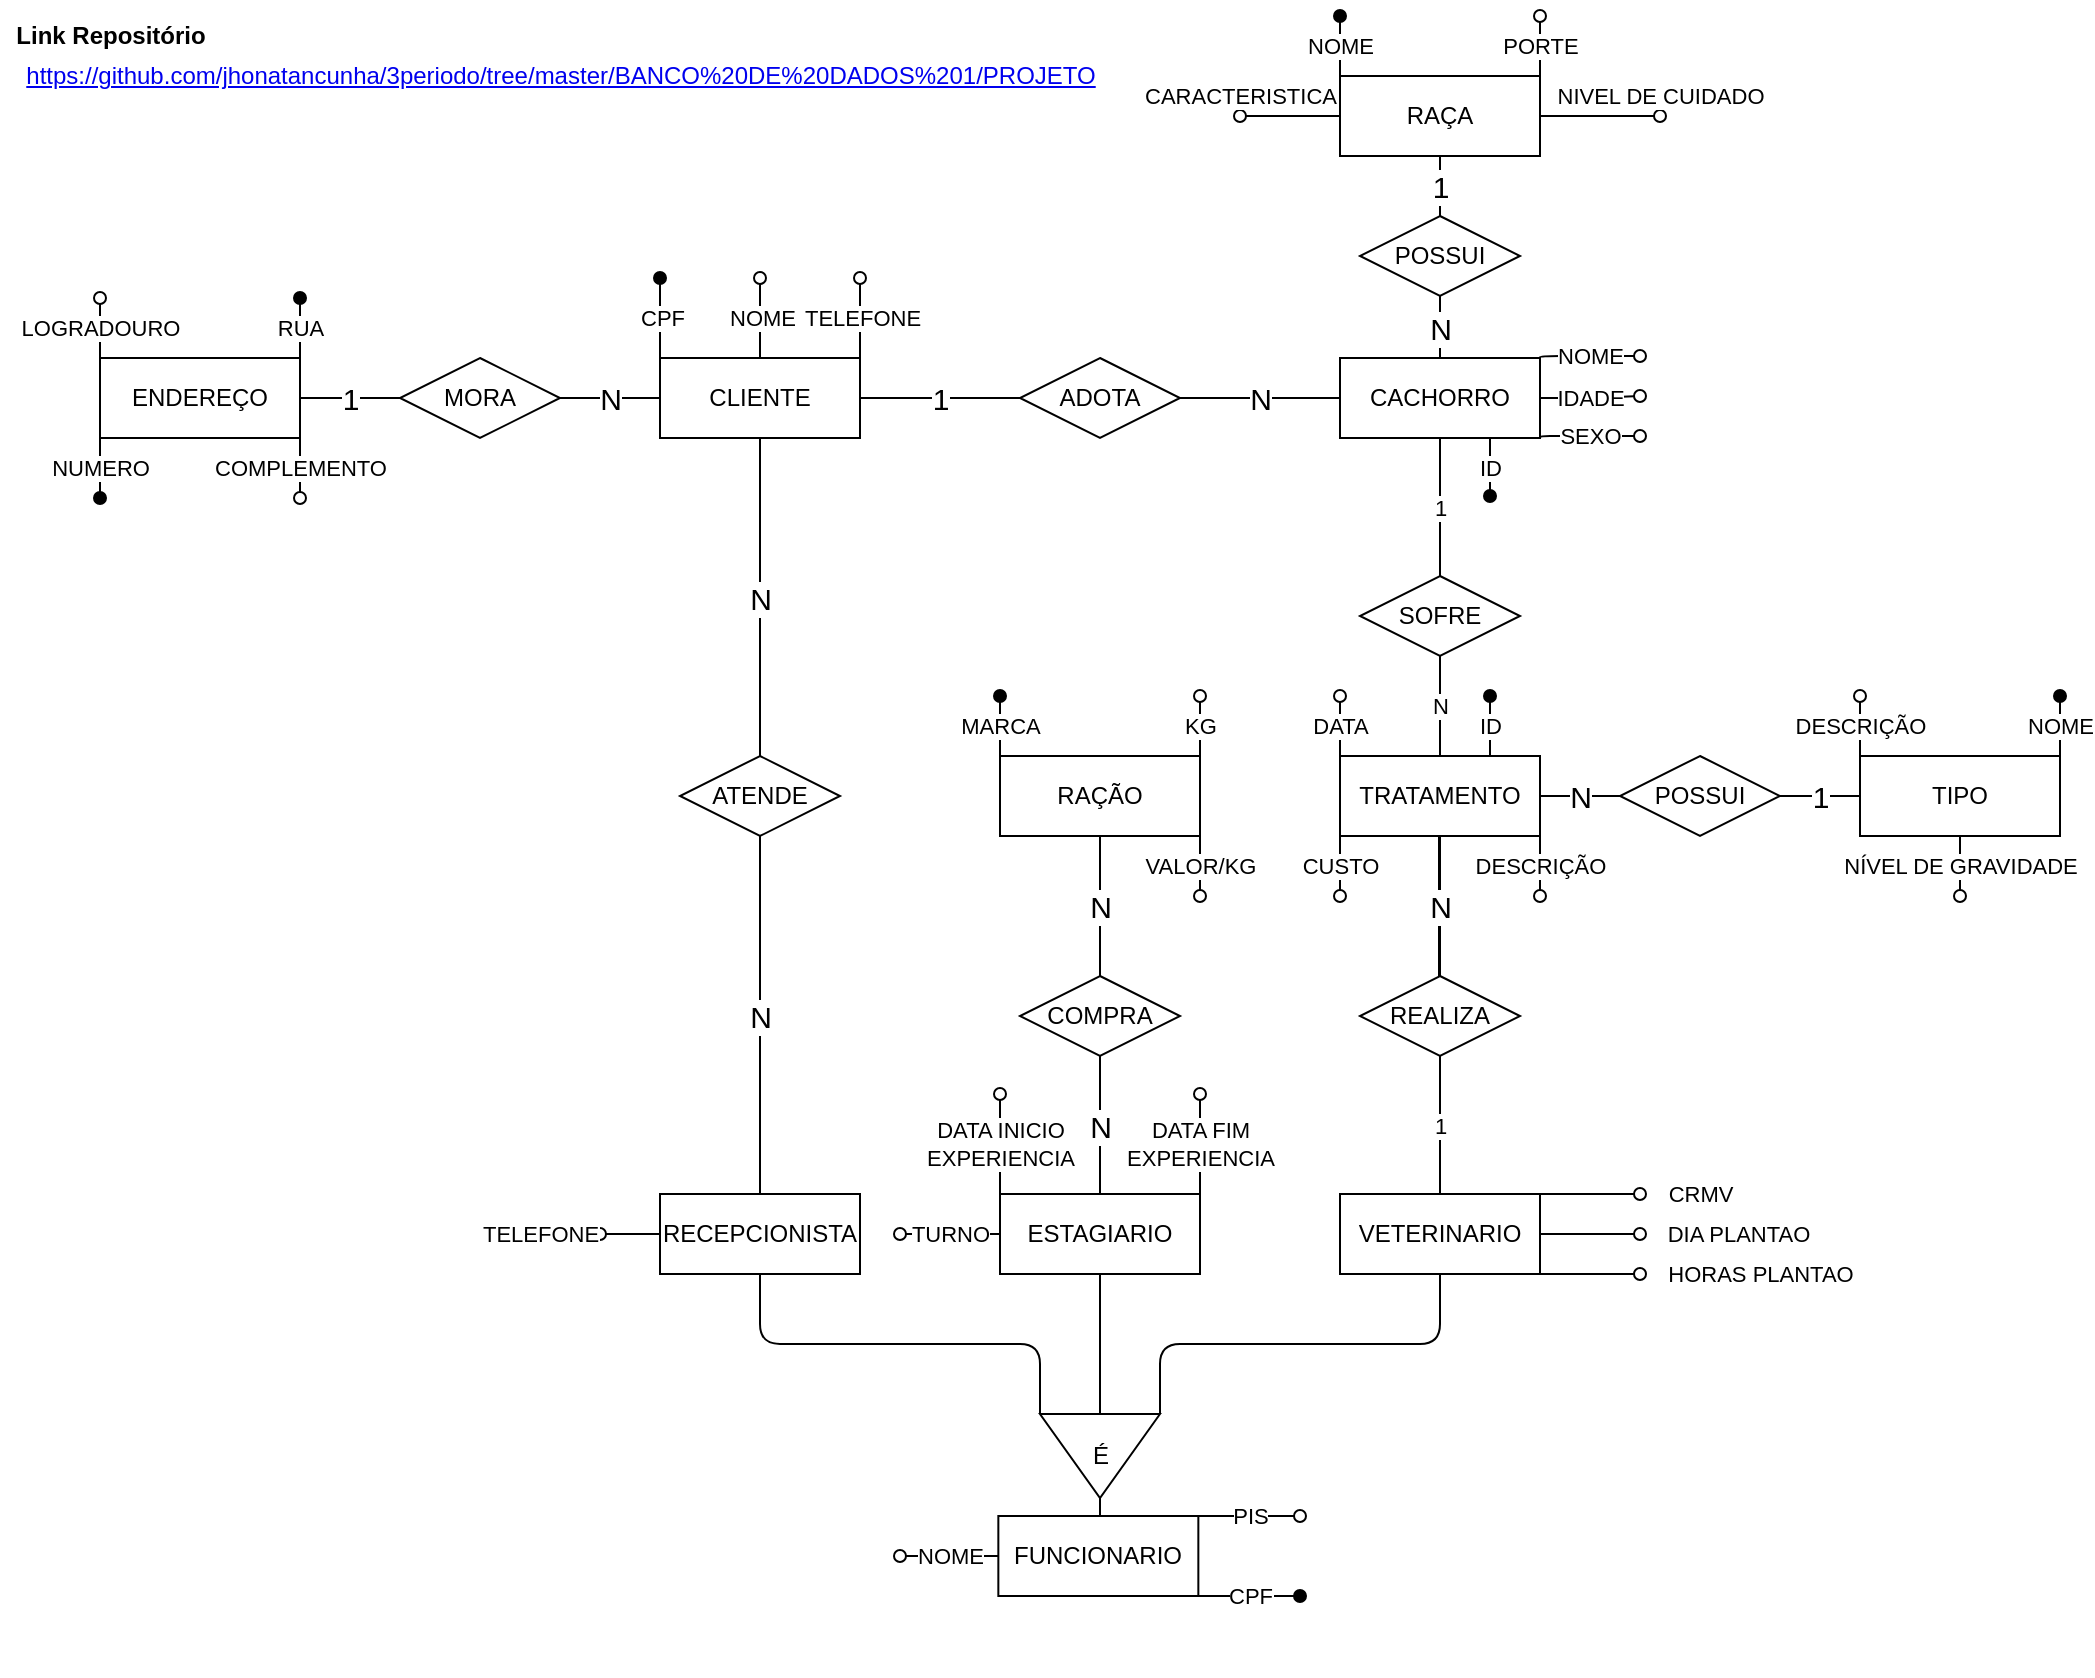 <mxfile version="14.4.3" type="device"><diagram id="XedlNGm-TynJcrJwftUU" name="Página-1"><mxGraphModel dx="1106" dy="991" grid="1" gridSize="10" guides="1" tooltips="1" connect="1" arrows="1" fold="1" page="1" pageScale="1" pageWidth="1169" pageHeight="827" math="0" shadow="0"><root><mxCell id="0"/><mxCell id="1" parent="0"/><mxCell id="xJMYAYX4URUipwAEhedn-18" value="" style="edgeStyle=orthogonalEdgeStyle;orthogonalLoop=1;jettySize=auto;html=1;endArrow=none;endFill=0;" parent="1" source="xJMYAYX4URUipwAEhedn-1" target="xJMYAYX4URUipwAEhedn-14" edge="1"><mxGeometry relative="1" as="geometry"/></mxCell><mxCell id="FJ8FyLJCxzzB5OLbuEVN-20" value="NOME" style="edgeStyle=orthogonalEdgeStyle;orthogonalLoop=1;jettySize=auto;html=1;exitX=1;exitY=0;exitDx=0;exitDy=0;endArrow=oval;endFill=0;" parent="1" source="xJMYAYX4URUipwAEhedn-1" edge="1"><mxGeometry relative="1" as="geometry"><mxPoint x="840" y="180" as="targetPoint"/><Array as="points"><mxPoint x="810" y="180"/><mxPoint x="810" y="180"/></Array></mxGeometry></mxCell><mxCell id="FJ8FyLJCxzzB5OLbuEVN-23" value="IDADE" style="edgeStyle=orthogonalEdgeStyle;orthogonalLoop=1;jettySize=auto;html=1;exitX=1;exitY=0.5;exitDx=0;exitDy=0;endArrow=oval;endFill=0;" parent="1" source="xJMYAYX4URUipwAEhedn-1" edge="1"><mxGeometry relative="1" as="geometry"><mxPoint x="840" y="200" as="targetPoint"/></mxGeometry></mxCell><mxCell id="FJ8FyLJCxzzB5OLbuEVN-24" value="SEXO" style="edgeStyle=orthogonalEdgeStyle;orthogonalLoop=1;jettySize=auto;html=1;exitX=1;exitY=1;exitDx=0;exitDy=0;endArrow=oval;endFill=0;" parent="1" source="xJMYAYX4URUipwAEhedn-1" edge="1"><mxGeometry relative="1" as="geometry"><mxPoint x="840" y="220" as="targetPoint"/><Array as="points"><mxPoint x="800" y="220"/><mxPoint x="800" y="220"/></Array></mxGeometry></mxCell><mxCell id="FJ8FyLJCxzzB5OLbuEVN-27" value="ID" style="edgeStyle=orthogonalEdgeStyle;orthogonalLoop=1;jettySize=auto;html=1;exitX=0.75;exitY=1;exitDx=0;exitDy=0;endArrow=oval;endFill=1;" parent="1" source="xJMYAYX4URUipwAEhedn-1" edge="1"><mxGeometry relative="1" as="geometry"><mxPoint x="765" y="250" as="targetPoint"/></mxGeometry></mxCell><mxCell id="xJMYAYX4URUipwAEhedn-1" value="CACHORRO" style="whiteSpace=wrap;html=1;align=center;" parent="1" vertex="1"><mxGeometry x="690" y="181" width="100" height="40" as="geometry"/></mxCell><mxCell id="FJ8FyLJCxzzB5OLbuEVN-21" value="NOME" style="edgeStyle=orthogonalEdgeStyle;orthogonalLoop=1;jettySize=auto;html=1;exitX=0;exitY=0;exitDx=0;exitDy=0;endArrow=oval;endFill=1;" parent="1" source="xJMYAYX4URUipwAEhedn-2" edge="1"><mxGeometry relative="1" as="geometry"><mxPoint x="690" y="10" as="targetPoint"/></mxGeometry></mxCell><mxCell id="FJ8FyLJCxzzB5OLbuEVN-22" value="PORTE" style="edgeStyle=orthogonalEdgeStyle;orthogonalLoop=1;jettySize=auto;html=1;exitX=1;exitY=0;exitDx=0;exitDy=0;endArrow=oval;endFill=0;" parent="1" source="xJMYAYX4URUipwAEhedn-2" edge="1"><mxGeometry relative="1" as="geometry"><mxPoint x="790" y="10" as="targetPoint"/></mxGeometry></mxCell><mxCell id="q4h8IBON4PKdlbSrn7El-2" value="NIVEL DE CUIDADO" style="edgeStyle=orthogonalEdgeStyle;orthogonalLoop=1;jettySize=auto;html=1;exitX=1;exitY=0.5;exitDx=0;exitDy=0;endArrow=oval;endFill=0;" parent="1" source="xJMYAYX4URUipwAEhedn-2" edge="1"><mxGeometry x="1" y="10" relative="1" as="geometry"><mxPoint x="850" y="60" as="targetPoint"/><mxPoint as="offset"/></mxGeometry></mxCell><mxCell id="q4h8IBON4PKdlbSrn7El-3" value="CARACTERISTICA" style="edgeStyle=orthogonalEdgeStyle;orthogonalLoop=1;jettySize=auto;html=1;exitX=0;exitY=0.5;exitDx=0;exitDy=0;endArrow=oval;endFill=0;" parent="1" source="xJMYAYX4URUipwAEhedn-2" edge="1"><mxGeometry x="1" y="-10" relative="1" as="geometry"><mxPoint x="640" y="60" as="targetPoint"/><mxPoint as="offset"/></mxGeometry></mxCell><mxCell id="xJMYAYX4URUipwAEhedn-2" value="RAÇA" style="whiteSpace=wrap;html=1;align=center;" parent="1" vertex="1"><mxGeometry x="690" y="40" width="100" height="40" as="geometry"/></mxCell><mxCell id="FJ8FyLJCxzzB5OLbuEVN-13" value="CRMV" style="edgeStyle=orthogonalEdgeStyle;orthogonalLoop=1;jettySize=auto;html=1;exitX=1;exitY=0;exitDx=0;exitDy=0;endArrow=oval;endFill=0;" parent="1" source="xJMYAYX4URUipwAEhedn-5" edge="1"><mxGeometry x="1" y="30" relative="1" as="geometry"><mxPoint x="840" y="599" as="targetPoint"/><Array as="points"><mxPoint x="810" y="599"/><mxPoint x="810" y="599"/></Array><mxPoint x="30" y="30" as="offset"/></mxGeometry></mxCell><mxCell id="5Rn8ZBF-tjlBRXu6AQv--5" value="DIA PLANTAO" style="edgeStyle=orthogonalEdgeStyle;orthogonalLoop=1;jettySize=auto;html=1;exitX=1;exitY=0.5;exitDx=0;exitDy=0;endArrow=oval;endFill=0;" parent="1" source="xJMYAYX4URUipwAEhedn-5" edge="1"><mxGeometry x="1" y="50" relative="1" as="geometry"><mxPoint x="840" y="619" as="targetPoint"/><mxPoint x="50" y="50" as="offset"/></mxGeometry></mxCell><mxCell id="5Rn8ZBF-tjlBRXu6AQv--6" value="HORAS PLANTAO" style="edgeStyle=orthogonalEdgeStyle;orthogonalLoop=1;jettySize=auto;html=1;exitX=1;exitY=1;exitDx=0;exitDy=0;endArrow=oval;endFill=0;" parent="1" source="xJMYAYX4URUipwAEhedn-5" edge="1"><mxGeometry x="1" y="60" relative="1" as="geometry"><mxPoint x="840" y="639" as="targetPoint"/><Array as="points"><mxPoint x="810" y="639"/><mxPoint x="810" y="639"/></Array><mxPoint x="60" y="60" as="offset"/></mxGeometry></mxCell><mxCell id="xJMYAYX4URUipwAEhedn-5" value="VETERINARIO" style="whiteSpace=wrap;html=1;align=center;" parent="1" vertex="1"><mxGeometry x="690" y="599" width="100" height="40" as="geometry"/></mxCell><mxCell id="EOhZsqawTNz5AvJtSIfE-19" style="edgeStyle=orthogonalEdgeStyle;orthogonalLoop=1;jettySize=auto;html=1;exitX=0.5;exitY=1;exitDx=0;exitDy=0;entryX=1;entryY=1;entryDx=0;entryDy=0;entryPerimeter=0;endArrow=none;endFill=0;" parent="1" source="xJMYAYX4URUipwAEhedn-6" target="xJMYAYX4URUipwAEhedn-23" edge="1"><mxGeometry relative="1" as="geometry"/></mxCell><mxCell id="5Rn8ZBF-tjlBRXu6AQv--3" value="TELEFONE" style="edgeStyle=orthogonalEdgeStyle;orthogonalLoop=1;jettySize=auto;html=1;exitX=0;exitY=0.5;exitDx=0;exitDy=0;endArrow=oval;endFill=0;" parent="1" source="xJMYAYX4URUipwAEhedn-6" edge="1"><mxGeometry x="1" y="30" relative="1" as="geometry"><mxPoint x="320" y="619" as="targetPoint"/><mxPoint x="-30" y="-30" as="offset"/></mxGeometry></mxCell><mxCell id="xJMYAYX4URUipwAEhedn-6" value="RECEPCIONISTA" style="whiteSpace=wrap;html=1;align=center;" parent="1" vertex="1"><mxGeometry x="350" y="599" width="100" height="40" as="geometry"/></mxCell><mxCell id="FJ8FyLJCxzzB5OLbuEVN-25" value="DATA INICIO&lt;br&gt;EXPERIENCIA" style="edgeStyle=orthogonalEdgeStyle;orthogonalLoop=1;jettySize=auto;html=1;exitX=0;exitY=0;exitDx=0;exitDy=0;endArrow=oval;endFill=0;" parent="1" source="xJMYAYX4URUipwAEhedn-8" edge="1"><mxGeometry relative="1" as="geometry"><mxPoint x="520" y="549" as="targetPoint"/></mxGeometry></mxCell><mxCell id="FJ8FyLJCxzzB5OLbuEVN-26" value="DATA FIM&lt;br&gt;EXPERIENCIA" style="edgeStyle=orthogonalEdgeStyle;orthogonalLoop=1;jettySize=auto;html=1;exitX=1;exitY=0;exitDx=0;exitDy=0;endArrow=oval;endFill=0;" parent="1" source="xJMYAYX4URUipwAEhedn-8" edge="1"><mxGeometry relative="1" as="geometry"><mxPoint x="620" y="549" as="targetPoint"/></mxGeometry></mxCell><mxCell id="5Rn8ZBF-tjlBRXu6AQv--4" value="TURNO" style="edgeStyle=orthogonalEdgeStyle;orthogonalLoop=1;jettySize=auto;html=1;exitX=0;exitY=0.5;exitDx=0;exitDy=0;endArrow=oval;endFill=0;" parent="1" source="xJMYAYX4URUipwAEhedn-8" edge="1"><mxGeometry relative="1" as="geometry"><mxPoint x="470" y="619" as="targetPoint"/></mxGeometry></mxCell><mxCell id="xJMYAYX4URUipwAEhedn-8" value="ESTAGIARIO" style="whiteSpace=wrap;html=1;align=center;" parent="1" vertex="1"><mxGeometry x="520" y="599" width="100" height="40" as="geometry"/></mxCell><mxCell id="xJMYAYX4URUipwAEhedn-22" value="N" style="edgeStyle=orthogonalEdgeStyle;orthogonalLoop=1;jettySize=auto;html=1;endArrow=none;endFill=0;fontSize=15;" parent="1" source="xJMYAYX4URUipwAEhedn-9" target="xJMYAYX4URUipwAEhedn-19" edge="1"><mxGeometry relative="1" as="geometry"/></mxCell><mxCell id="xJMYAYX4URUipwAEhedn-21" value="1" style="edgeStyle=orthogonalEdgeStyle;orthogonalLoop=1;jettySize=auto;html=1;endArrow=none;endFill=0;fontSize=15;" parent="1" source="xJMYAYX4URUipwAEhedn-10" target="xJMYAYX4URUipwAEhedn-19" edge="1"><mxGeometry relative="1" as="geometry"/></mxCell><mxCell id="FJ8FyLJCxzzB5OLbuEVN-17" value="MARCA" style="edgeStyle=orthogonalEdgeStyle;orthogonalLoop=1;jettySize=auto;html=1;exitX=0;exitY=0;exitDx=0;exitDy=0;endArrow=oval;endFill=1;" parent="1" source="xJMYAYX4URUipwAEhedn-13" edge="1"><mxGeometry relative="1" as="geometry"><mxPoint x="520" y="350" as="targetPoint"/></mxGeometry></mxCell><mxCell id="FJ8FyLJCxzzB5OLbuEVN-18" value="KG" style="edgeStyle=orthogonalEdgeStyle;orthogonalLoop=1;jettySize=auto;html=1;exitX=1;exitY=0;exitDx=0;exitDy=0;endArrow=oval;endFill=0;" parent="1" source="xJMYAYX4URUipwAEhedn-13" edge="1"><mxGeometry relative="1" as="geometry"><mxPoint x="620" y="350" as="targetPoint"/></mxGeometry></mxCell><mxCell id="FJ8FyLJCxzzB5OLbuEVN-19" value="VALOR/KG" style="edgeStyle=orthogonalEdgeStyle;orthogonalLoop=1;jettySize=auto;html=1;exitX=1;exitY=1;exitDx=0;exitDy=0;endArrow=oval;endFill=0;" parent="1" source="xJMYAYX4URUipwAEhedn-13" edge="1"><mxGeometry relative="1" as="geometry"><mxPoint x="620" y="450" as="targetPoint"/></mxGeometry></mxCell><mxCell id="xJMYAYX4URUipwAEhedn-13" value="RAÇÃO" style="whiteSpace=wrap;html=1;align=center;" parent="1" vertex="1"><mxGeometry x="520" y="380" width="100" height="40" as="geometry"/></mxCell><mxCell id="xJMYAYX4URUipwAEhedn-15" value="1" style="edgeStyle=orthogonalEdgeStyle;orthogonalLoop=1;jettySize=auto;html=1;endArrow=none;endFill=0;fontSize=15;" parent="1" source="xJMYAYX4URUipwAEhedn-14" target="xJMYAYX4URUipwAEhedn-2" edge="1"><mxGeometry relative="1" as="geometry"/></mxCell><mxCell id="xJMYAYX4URUipwAEhedn-16" value="N" style="edgeStyle=orthogonalEdgeStyle;orthogonalLoop=1;jettySize=auto;html=1;endArrow=none;endFill=0;fontSize=15;" parent="1" source="xJMYAYX4URUipwAEhedn-14" target="xJMYAYX4URUipwAEhedn-1" edge="1"><mxGeometry relative="1" as="geometry"/></mxCell><mxCell id="xJMYAYX4URUipwAEhedn-14" value="POSSUI" style="shape=rhombus;perimeter=rhombusPerimeter;whiteSpace=wrap;html=1;align=center;" parent="1" vertex="1"><mxGeometry x="700" y="110" width="80" height="40" as="geometry"/></mxCell><mxCell id="xJMYAYX4URUipwAEhedn-19" value="MORA" style="shape=rhombus;perimeter=rhombusPerimeter;whiteSpace=wrap;html=1;align=center;" parent="1" vertex="1"><mxGeometry x="220" y="181" width="80" height="40" as="geometry"/></mxCell><mxCell id="xJMYAYX4URUipwAEhedn-24" value="" style="edgeStyle=orthogonalEdgeStyle;orthogonalLoop=1;jettySize=auto;html=1;endArrow=none;endFill=0;" parent="1" source="xJMYAYX4URUipwAEhedn-23" target="xJMYAYX4URUipwAEhedn-3" edge="1"><mxGeometry relative="1" as="geometry"/></mxCell><mxCell id="xJMYAYX4URUipwAEhedn-25" style="edgeStyle=orthogonalEdgeStyle;orthogonalLoop=1;jettySize=auto;html=1;exitX=0;exitY=1;exitDx=0;exitDy=0;exitPerimeter=0;entryX=0.5;entryY=1;entryDx=0;entryDy=0;endArrow=none;endFill=0;" parent="1" source="xJMYAYX4URUipwAEhedn-23" target="xJMYAYX4URUipwAEhedn-5" edge="1"><mxGeometry relative="1" as="geometry"/></mxCell><mxCell id="xJMYAYX4URUipwAEhedn-30" value="" style="group;" parent="1" vertex="1" connectable="0"><mxGeometry x="540" y="709" width="60" height="42" as="geometry"/></mxCell><mxCell id="xJMYAYX4URUipwAEhedn-23" value="" style="verticalLabelPosition=bottom;verticalAlign=top;html=1;shape=mxgraph.basic.acute_triangle;dx=0.5;rotation=-180;" parent="xJMYAYX4URUipwAEhedn-30" vertex="1"><mxGeometry width="60" height="42" as="geometry"/></mxCell><mxCell id="xJMYAYX4URUipwAEhedn-29" value="É" style="text;html=1;align=center;verticalAlign=middle;resizable=0;points=[];autosize=1;" parent="xJMYAYX4URUipwAEhedn-30" vertex="1"><mxGeometry x="20" y="11" width="20" height="20" as="geometry"/></mxCell><mxCell id="EOhZsqawTNz5AvJtSIfE-21" value="N" style="edgeStyle=orthogonalEdgeStyle;orthogonalLoop=1;jettySize=auto;html=1;endArrow=none;endFill=0;fontSize=15;" parent="1" source="xJMYAYX4URUipwAEhedn-38" target="xJMYAYX4URUipwAEhedn-8" edge="1"><mxGeometry relative="1" as="geometry"/></mxCell><mxCell id="EOhZsqawTNz5AvJtSIfE-22" value="N" style="edgeStyle=orthogonalEdgeStyle;orthogonalLoop=1;jettySize=auto;html=1;endArrow=none;endFill=0;fontSize=15;" parent="1" source="xJMYAYX4URUipwAEhedn-38" target="xJMYAYX4URUipwAEhedn-13" edge="1"><mxGeometry relative="1" as="geometry"/></mxCell><mxCell id="xJMYAYX4URUipwAEhedn-38" value="COMPRA" style="shape=rhombus;perimeter=rhombusPerimeter;whiteSpace=wrap;html=1;align=center;" parent="1" vertex="1"><mxGeometry x="530" y="490" width="80" height="40" as="geometry"/></mxCell><mxCell id="EOhZsqawTNz5AvJtSIfE-10" value="1" style="edgeStyle=orthogonalEdgeStyle;orthogonalLoop=1;jettySize=auto;html=1;endArrow=none;endFill=0;fontSize=15;" parent="1" source="EOhZsqawTNz5AvJtSIfE-8" target="xJMYAYX4URUipwAEhedn-9" edge="1"><mxGeometry relative="1" as="geometry"/></mxCell><mxCell id="QJ902iO74DPR57PnEqc3-2" value="N" style="edgeStyle=orthogonalEdgeStyle;rounded=0;orthogonalLoop=1;jettySize=auto;html=1;exitX=1;exitY=0.5;exitDx=0;exitDy=0;entryX=0;entryY=0.5;entryDx=0;entryDy=0;endArrow=none;endFill=0;fontSize=15;" parent="1" source="EOhZsqawTNz5AvJtSIfE-8" target="xJMYAYX4URUipwAEhedn-1" edge="1"><mxGeometry relative="1" as="geometry"/></mxCell><mxCell id="EOhZsqawTNz5AvJtSIfE-8" value="ADOTA" style="shape=rhombus;perimeter=rhombusPerimeter;whiteSpace=wrap;html=1;align=center;" parent="1" vertex="1"><mxGeometry x="530" y="181" width="80" height="40" as="geometry"/></mxCell><mxCell id="EOhZsqawTNz5AvJtSIfE-17" value="N" style="edgeStyle=orthogonalEdgeStyle;orthogonalLoop=1;jettySize=auto;html=1;endArrow=none;endFill=0;fontSize=15;" parent="1" source="EOhZsqawTNz5AvJtSIfE-16" target="xJMYAYX4URUipwAEhedn-9" edge="1"><mxGeometry relative="1" as="geometry"/></mxCell><mxCell id="FJ8FyLJCxzzB5OLbuEVN-14" value="N" style="edgeStyle=orthogonalEdgeStyle;orthogonalLoop=1;jettySize=auto;html=1;entryX=0.5;entryY=0;entryDx=0;entryDy=0;endArrow=none;endFill=0;fontSize=15;" parent="1" source="EOhZsqawTNz5AvJtSIfE-16" target="xJMYAYX4URUipwAEhedn-6" edge="1"><mxGeometry relative="1" as="geometry"/></mxCell><mxCell id="EOhZsqawTNz5AvJtSIfE-16" value="ATENDE" style="shape=rhombus;perimeter=rhombusPerimeter;whiteSpace=wrap;html=1;align=center;" parent="1" vertex="1"><mxGeometry x="360" y="380" width="80" height="40" as="geometry"/></mxCell><mxCell id="EOhZsqawTNz5AvJtSIfE-20" style="edgeStyle=orthogonalEdgeStyle;orthogonalLoop=1;jettySize=auto;html=1;exitX=0.5;exitY=1;exitDx=0;exitDy=0;exitPerimeter=0;entryX=0.5;entryY=1;entryDx=0;entryDy=0;endArrow=none;endFill=0;" parent="1" source="xJMYAYX4URUipwAEhedn-23" target="xJMYAYX4URUipwAEhedn-8" edge="1"><mxGeometry relative="1" as="geometry"/></mxCell><mxCell id="EOhZsqawTNz5AvJtSIfE-34" value="N" style="edgeStyle=orthogonalEdgeStyle;orthogonalLoop=1;jettySize=auto;html=1;exitX=0.5;exitY=0;exitDx=0;exitDy=0;entryX=0.5;entryY=1;entryDx=0;entryDy=0;endArrow=none;endFill=0;" parent="1" source="EOhZsqawTNz5AvJtSIfE-27" target="EOhZsqawTNz5AvJtSIfE-30" edge="1"><mxGeometry relative="1" as="geometry"/></mxCell><mxCell id="w13aomsYj2kEFcXb-ovq-7" value="DATA" style="edgeStyle=orthogonalEdgeStyle;orthogonalLoop=1;jettySize=auto;html=1;exitX=0;exitY=0;exitDx=0;exitDy=0;endArrow=oval;endFill=0;" parent="1" source="EOhZsqawTNz5AvJtSIfE-27" edge="1"><mxGeometry relative="1" as="geometry"><mxPoint x="690" y="350" as="targetPoint"/></mxGeometry></mxCell><mxCell id="q4h8IBON4PKdlbSrn7El-5" value="CUSTO" style="edgeStyle=orthogonalEdgeStyle;orthogonalLoop=1;jettySize=auto;html=1;exitX=0;exitY=1;exitDx=0;exitDy=0;endArrow=oval;endFill=0;" parent="1" source="EOhZsqawTNz5AvJtSIfE-27" edge="1"><mxGeometry relative="1" as="geometry"><mxPoint x="690" y="450" as="targetPoint"/></mxGeometry></mxCell><mxCell id="5Rn8ZBF-tjlBRXu6AQv--8" value="N" style="edgeStyle=orthogonalEdgeStyle;orthogonalLoop=1;jettySize=auto;html=1;endArrow=none;endFill=0;fontSize=15;" parent="1" source="EOhZsqawTNz5AvJtSIfE-27" target="5Rn8ZBF-tjlBRXu6AQv--7" edge="1"><mxGeometry relative="1" as="geometry"/></mxCell><mxCell id="5Rn8ZBF-tjlBRXu6AQv--18" value="DESCRIÇÃO" style="edgeStyle=orthogonalEdgeStyle;orthogonalLoop=1;jettySize=auto;html=1;exitX=1;exitY=1;exitDx=0;exitDy=0;endArrow=oval;endFill=0;" parent="1" source="EOhZsqawTNz5AvJtSIfE-27" edge="1"><mxGeometry relative="1" as="geometry"><mxPoint x="790" y="450" as="targetPoint"/></mxGeometry></mxCell><mxCell id="07YF330eBQCuUzr6lQkR-1" value="ID" style="edgeStyle=orthogonalEdgeStyle;rounded=0;orthogonalLoop=1;jettySize=auto;html=1;exitX=0.75;exitY=0;exitDx=0;exitDy=0;endArrow=oval;endFill=1;" parent="1" source="EOhZsqawTNz5AvJtSIfE-27" edge="1"><mxGeometry relative="1" as="geometry"><mxPoint x="765" y="350" as="targetPoint"/></mxGeometry></mxCell><mxCell id="EOhZsqawTNz5AvJtSIfE-27" value="TRATAMENTO" style="whiteSpace=wrap;html=1;align=center;" parent="1" vertex="1"><mxGeometry x="690" y="380" width="100" height="40" as="geometry"/></mxCell><mxCell id="EOhZsqawTNz5AvJtSIfE-35" value="1" style="edgeStyle=orthogonalEdgeStyle;orthogonalLoop=1;jettySize=auto;html=1;exitX=0.5;exitY=0;exitDx=0;exitDy=0;entryX=0.5;entryY=1;entryDx=0;entryDy=0;endArrow=none;endFill=0;" parent="1" source="EOhZsqawTNz5AvJtSIfE-30" target="xJMYAYX4URUipwAEhedn-1" edge="1"><mxGeometry relative="1" as="geometry"/></mxCell><mxCell id="EOhZsqawTNz5AvJtSIfE-30" value="SOFRE" style="shape=rhombus;perimeter=rhombusPerimeter;whiteSpace=wrap;html=1;align=center;" parent="1" vertex="1"><mxGeometry x="700" y="290" width="80" height="40" as="geometry"/></mxCell><mxCell id="EOhZsqawTNz5AvJtSIfE-32" value="N" style="edgeStyle=orthogonalEdgeStyle;orthogonalLoop=1;jettySize=auto;html=1;exitX=0.5;exitY=0;exitDx=0;exitDy=0;entryX=0.5;entryY=1;entryDx=0;entryDy=0;endArrow=none;endFill=0;" parent="1" source="EOhZsqawTNz5AvJtSIfE-31" target="EOhZsqawTNz5AvJtSIfE-27" edge="1"><mxGeometry relative="1" as="geometry"/></mxCell><mxCell id="EOhZsqawTNz5AvJtSIfE-33" value="1" style="edgeStyle=orthogonalEdgeStyle;orthogonalLoop=1;jettySize=auto;html=1;exitX=0.5;exitY=1;exitDx=0;exitDy=0;endArrow=none;endFill=0;" parent="1" source="EOhZsqawTNz5AvJtSIfE-31" target="xJMYAYX4URUipwAEhedn-5" edge="1"><mxGeometry relative="1" as="geometry"/></mxCell><mxCell id="EOhZsqawTNz5AvJtSIfE-31" value="REALIZA" style="shape=rhombus;perimeter=rhombusPerimeter;whiteSpace=wrap;html=1;align=center;" parent="1" vertex="1"><mxGeometry x="700" y="490" width="80" height="40" as="geometry"/></mxCell><mxCell id="FJ8FyLJCxzzB5OLbuEVN-6" value="" style="group;" parent="1" vertex="1" connectable="0"><mxGeometry x="70" y="151" width="100" height="100" as="geometry"/></mxCell><mxCell id="FJ8FyLJCxzzB5OLbuEVN-1" value="LOGRADOURO" style="edgeStyle=orthogonalEdgeStyle;orthogonalLoop=1;jettySize=auto;html=1;exitX=0;exitY=0;exitDx=0;exitDy=0;endArrow=oval;endFill=0;" parent="FJ8FyLJCxzzB5OLbuEVN-6" source="xJMYAYX4URUipwAEhedn-10" edge="1"><mxGeometry relative="1" as="geometry"><mxPoint as="targetPoint"/></mxGeometry></mxCell><mxCell id="FJ8FyLJCxzzB5OLbuEVN-2" value="RUA" style="edgeStyle=orthogonalEdgeStyle;orthogonalLoop=1;jettySize=auto;html=1;exitX=1;exitY=0;exitDx=0;exitDy=0;endArrow=oval;endFill=1;" parent="FJ8FyLJCxzzB5OLbuEVN-6" source="xJMYAYX4URUipwAEhedn-10" edge="1"><mxGeometry relative="1" as="geometry"><mxPoint x="100" as="targetPoint"/></mxGeometry></mxCell><mxCell id="FJ8FyLJCxzzB5OLbuEVN-3" value="NUMERO" style="edgeStyle=orthogonalEdgeStyle;orthogonalLoop=1;jettySize=auto;html=1;exitX=0;exitY=1;exitDx=0;exitDy=0;endArrow=oval;endFill=1;" parent="FJ8FyLJCxzzB5OLbuEVN-6" source="xJMYAYX4URUipwAEhedn-10" edge="1"><mxGeometry relative="1" as="geometry"><mxPoint y="100" as="targetPoint"/></mxGeometry></mxCell><mxCell id="FJ8FyLJCxzzB5OLbuEVN-4" value="COMPLEMENTO" style="edgeStyle=orthogonalEdgeStyle;orthogonalLoop=1;jettySize=auto;html=1;exitX=1;exitY=1;exitDx=0;exitDy=0;endArrow=oval;endFill=0;" parent="FJ8FyLJCxzzB5OLbuEVN-6" source="xJMYAYX4URUipwAEhedn-10" edge="1"><mxGeometry relative="1" as="geometry"><mxPoint x="100" y="100" as="targetPoint"/></mxGeometry></mxCell><mxCell id="xJMYAYX4URUipwAEhedn-10" value="ENDEREÇO" style="whiteSpace=wrap;html=1;align=center;" parent="FJ8FyLJCxzzB5OLbuEVN-6" vertex="1"><mxGeometry y="30" width="100" height="40" as="geometry"/></mxCell><mxCell id="FJ8FyLJCxzzB5OLbuEVN-15" value="" style="group;" parent="1" vertex="1" connectable="0"><mxGeometry x="350" y="141" width="100" height="80" as="geometry"/></mxCell><mxCell id="FJ8FyLJCxzzB5OLbuEVN-7" value="CPF" style="edgeStyle=orthogonalEdgeStyle;orthogonalLoop=1;jettySize=auto;html=1;exitX=0;exitY=0;exitDx=0;exitDy=0;endArrow=oval;endFill=1;" parent="FJ8FyLJCxzzB5OLbuEVN-15" source="xJMYAYX4URUipwAEhedn-9" edge="1"><mxGeometry relative="1" as="geometry"><mxPoint as="targetPoint"/></mxGeometry></mxCell><mxCell id="FJ8FyLJCxzzB5OLbuEVN-8" value="NOME" style="edgeStyle=orthogonalEdgeStyle;orthogonalLoop=1;jettySize=auto;html=1;exitX=0.5;exitY=0;exitDx=0;exitDy=0;endArrow=oval;endFill=0;" parent="FJ8FyLJCxzzB5OLbuEVN-15" source="xJMYAYX4URUipwAEhedn-9" edge="1"><mxGeometry relative="1" as="geometry"><mxPoint x="50" as="targetPoint"/></mxGeometry></mxCell><mxCell id="FJ8FyLJCxzzB5OLbuEVN-9" value="TELEFONE" style="edgeStyle=orthogonalEdgeStyle;orthogonalLoop=1;jettySize=auto;html=1;exitX=1;exitY=0;exitDx=0;exitDy=0;endArrow=oval;endFill=0;" parent="FJ8FyLJCxzzB5OLbuEVN-15" source="xJMYAYX4URUipwAEhedn-9" edge="1"><mxGeometry relative="1" as="geometry"><mxPoint x="100" as="targetPoint"/></mxGeometry></mxCell><mxCell id="xJMYAYX4URUipwAEhedn-9" value="CLIENTE" style="whiteSpace=wrap;html=1;align=center;" parent="FJ8FyLJCxzzB5OLbuEVN-15" vertex="1"><mxGeometry y="40" width="100" height="40" as="geometry"/></mxCell><mxCell id="w13aomsYj2kEFcXb-ovq-1" value="" style="group;container=1;" parent="1" vertex="1" connectable="0"><mxGeometry x="519.17" y="760" width="131" height="80" as="geometry"/></mxCell><mxCell id="QJ902iO74DPR57PnEqc3-6" value="" style="group" parent="w13aomsYj2kEFcXb-ovq-1" vertex="1" connectable="0"><mxGeometry x="-49.17" width="180.17" height="40" as="geometry"/></mxCell><mxCell id="FJ8FyLJCxzzB5OLbuEVN-10" value="NOME" style="edgeStyle=orthogonalEdgeStyle;orthogonalLoop=1;jettySize=auto;html=1;exitX=0;exitY=0.5;exitDx=0;exitDy=0;endArrow=oval;endFill=0;" parent="QJ902iO74DPR57PnEqc3-6" source="xJMYAYX4URUipwAEhedn-3" edge="1"><mxGeometry relative="1" as="geometry"><mxPoint y="20" as="targetPoint"/></mxGeometry></mxCell><mxCell id="FJ8FyLJCxzzB5OLbuEVN-11" value="CPF" style="edgeStyle=orthogonalEdgeStyle;orthogonalLoop=1;jettySize=auto;html=1;exitX=1;exitY=1;exitDx=0;exitDy=0;endArrow=oval;endFill=1;" parent="QJ902iO74DPR57PnEqc3-6" source="xJMYAYX4URUipwAEhedn-3" edge="1"><mxGeometry relative="1" as="geometry"><mxPoint x="200" y="40" as="targetPoint"/><Array as="points"><mxPoint x="160.17" y="40"/><mxPoint x="160.17" y="40"/></Array></mxGeometry></mxCell><mxCell id="FJ8FyLJCxzzB5OLbuEVN-12" value="PIS" style="edgeStyle=orthogonalEdgeStyle;orthogonalLoop=1;jettySize=auto;html=1;exitX=1;exitY=0;exitDx=0;exitDy=0;endArrow=oval;endFill=0;" parent="QJ902iO74DPR57PnEqc3-6" source="xJMYAYX4URUipwAEhedn-3" edge="1"><mxGeometry relative="1" as="geometry"><mxPoint x="200" as="targetPoint"/><Array as="points"><mxPoint x="180.17"/><mxPoint x="180.17"/></Array></mxGeometry></mxCell><mxCell id="xJMYAYX4URUipwAEhedn-3" value="FUNCIONARIO" style="whiteSpace=wrap;html=1;align=center;" parent="QJ902iO74DPR57PnEqc3-6" vertex="1"><mxGeometry x="49.17" width="100" height="40" as="geometry"/></mxCell><mxCell id="5Rn8ZBF-tjlBRXu6AQv--7" value="POSSUI" style="shape=rhombus;perimeter=rhombusPerimeter;whiteSpace=wrap;html=1;align=center;" parent="1" vertex="1"><mxGeometry x="830" y="380" width="80" height="40" as="geometry"/></mxCell><mxCell id="5Rn8ZBF-tjlBRXu6AQv--10" value="1" style="edgeStyle=orthogonalEdgeStyle;orthogonalLoop=1;jettySize=auto;html=1;endArrow=none;endFill=0;fontSize=15;" parent="1" source="5Rn8ZBF-tjlBRXu6AQv--9" target="5Rn8ZBF-tjlBRXu6AQv--7" edge="1"><mxGeometry relative="1" as="geometry"/></mxCell><mxCell id="5Rn8ZBF-tjlBRXu6AQv--12" value="NOME" style="edgeStyle=orthogonalEdgeStyle;orthogonalLoop=1;jettySize=auto;html=1;exitX=1;exitY=0;exitDx=0;exitDy=0;endArrow=oval;endFill=1;" parent="1" source="5Rn8ZBF-tjlBRXu6AQv--9" edge="1"><mxGeometry relative="1" as="geometry"><mxPoint x="1050" y="350" as="targetPoint"/></mxGeometry></mxCell><mxCell id="5Rn8ZBF-tjlBRXu6AQv--14" value="DESCRIÇÃO" style="edgeStyle=orthogonalEdgeStyle;orthogonalLoop=1;jettySize=auto;html=1;exitX=0;exitY=0;exitDx=0;exitDy=0;endArrow=oval;endFill=0;" parent="1" source="5Rn8ZBF-tjlBRXu6AQv--9" edge="1"><mxGeometry relative="1" as="geometry"><mxPoint x="950" y="350" as="targetPoint"/></mxGeometry></mxCell><mxCell id="5Rn8ZBF-tjlBRXu6AQv--17" value="NÍVEL DE GRAVIDADE" style="edgeStyle=orthogonalEdgeStyle;orthogonalLoop=1;jettySize=auto;html=1;exitX=0.5;exitY=1;exitDx=0;exitDy=0;endArrow=oval;endFill=0;" parent="1" source="5Rn8ZBF-tjlBRXu6AQv--9" edge="1"><mxGeometry relative="1" as="geometry"><mxPoint x="1000" y="450" as="targetPoint"/></mxGeometry></mxCell><mxCell id="5Rn8ZBF-tjlBRXu6AQv--9" value="TIPO" style="whiteSpace=wrap;html=1;align=center;" parent="1" vertex="1"><mxGeometry x="950" y="380" width="100" height="40" as="geometry"/></mxCell><mxCell id="QJ902iO74DPR57PnEqc3-4" value="N" style="edgeStyle=orthogonalEdgeStyle;orthogonalLoop=1;jettySize=auto;html=1;exitX=0.5;exitY=0;exitDx=0;exitDy=0;entryX=0.5;entryY=1;entryDx=0;entryDy=0;endArrow=none;endFill=0;fontSize=15;" parent="1" edge="1"><mxGeometry relative="1" as="geometry"><mxPoint x="739.5" y="490" as="sourcePoint"/><mxPoint x="739.5" y="420" as="targetPoint"/></mxGeometry></mxCell><mxCell id="lrDZXVuVA6Bugg2bbWbi-1" value="Link Repositório" style="text;html=1;align=center;verticalAlign=middle;resizable=0;points=[];autosize=1;fontStyle=1" vertex="1" parent="1"><mxGeometry x="20" y="10" width="110" height="20" as="geometry"/></mxCell><mxCell id="lrDZXVuVA6Bugg2bbWbi-3" value="&lt;a href=&quot;https://github.com/jhonatancunha/3periodo/tree/master/BANCO%20DE%20DADOS%201/PROJETO&quot;&gt;https://github.com/jhonatancunha/3periodo/tree/master/BANCO%20DE%20DADOS%201/PROJETO&lt;/a&gt;" style="text;html=1;align=center;verticalAlign=middle;resizable=0;points=[];autosize=1;" vertex="1" parent="1"><mxGeometry x="20" y="30" width="560" height="20" as="geometry"/></mxCell></root></mxGraphModel></diagram></mxfile>